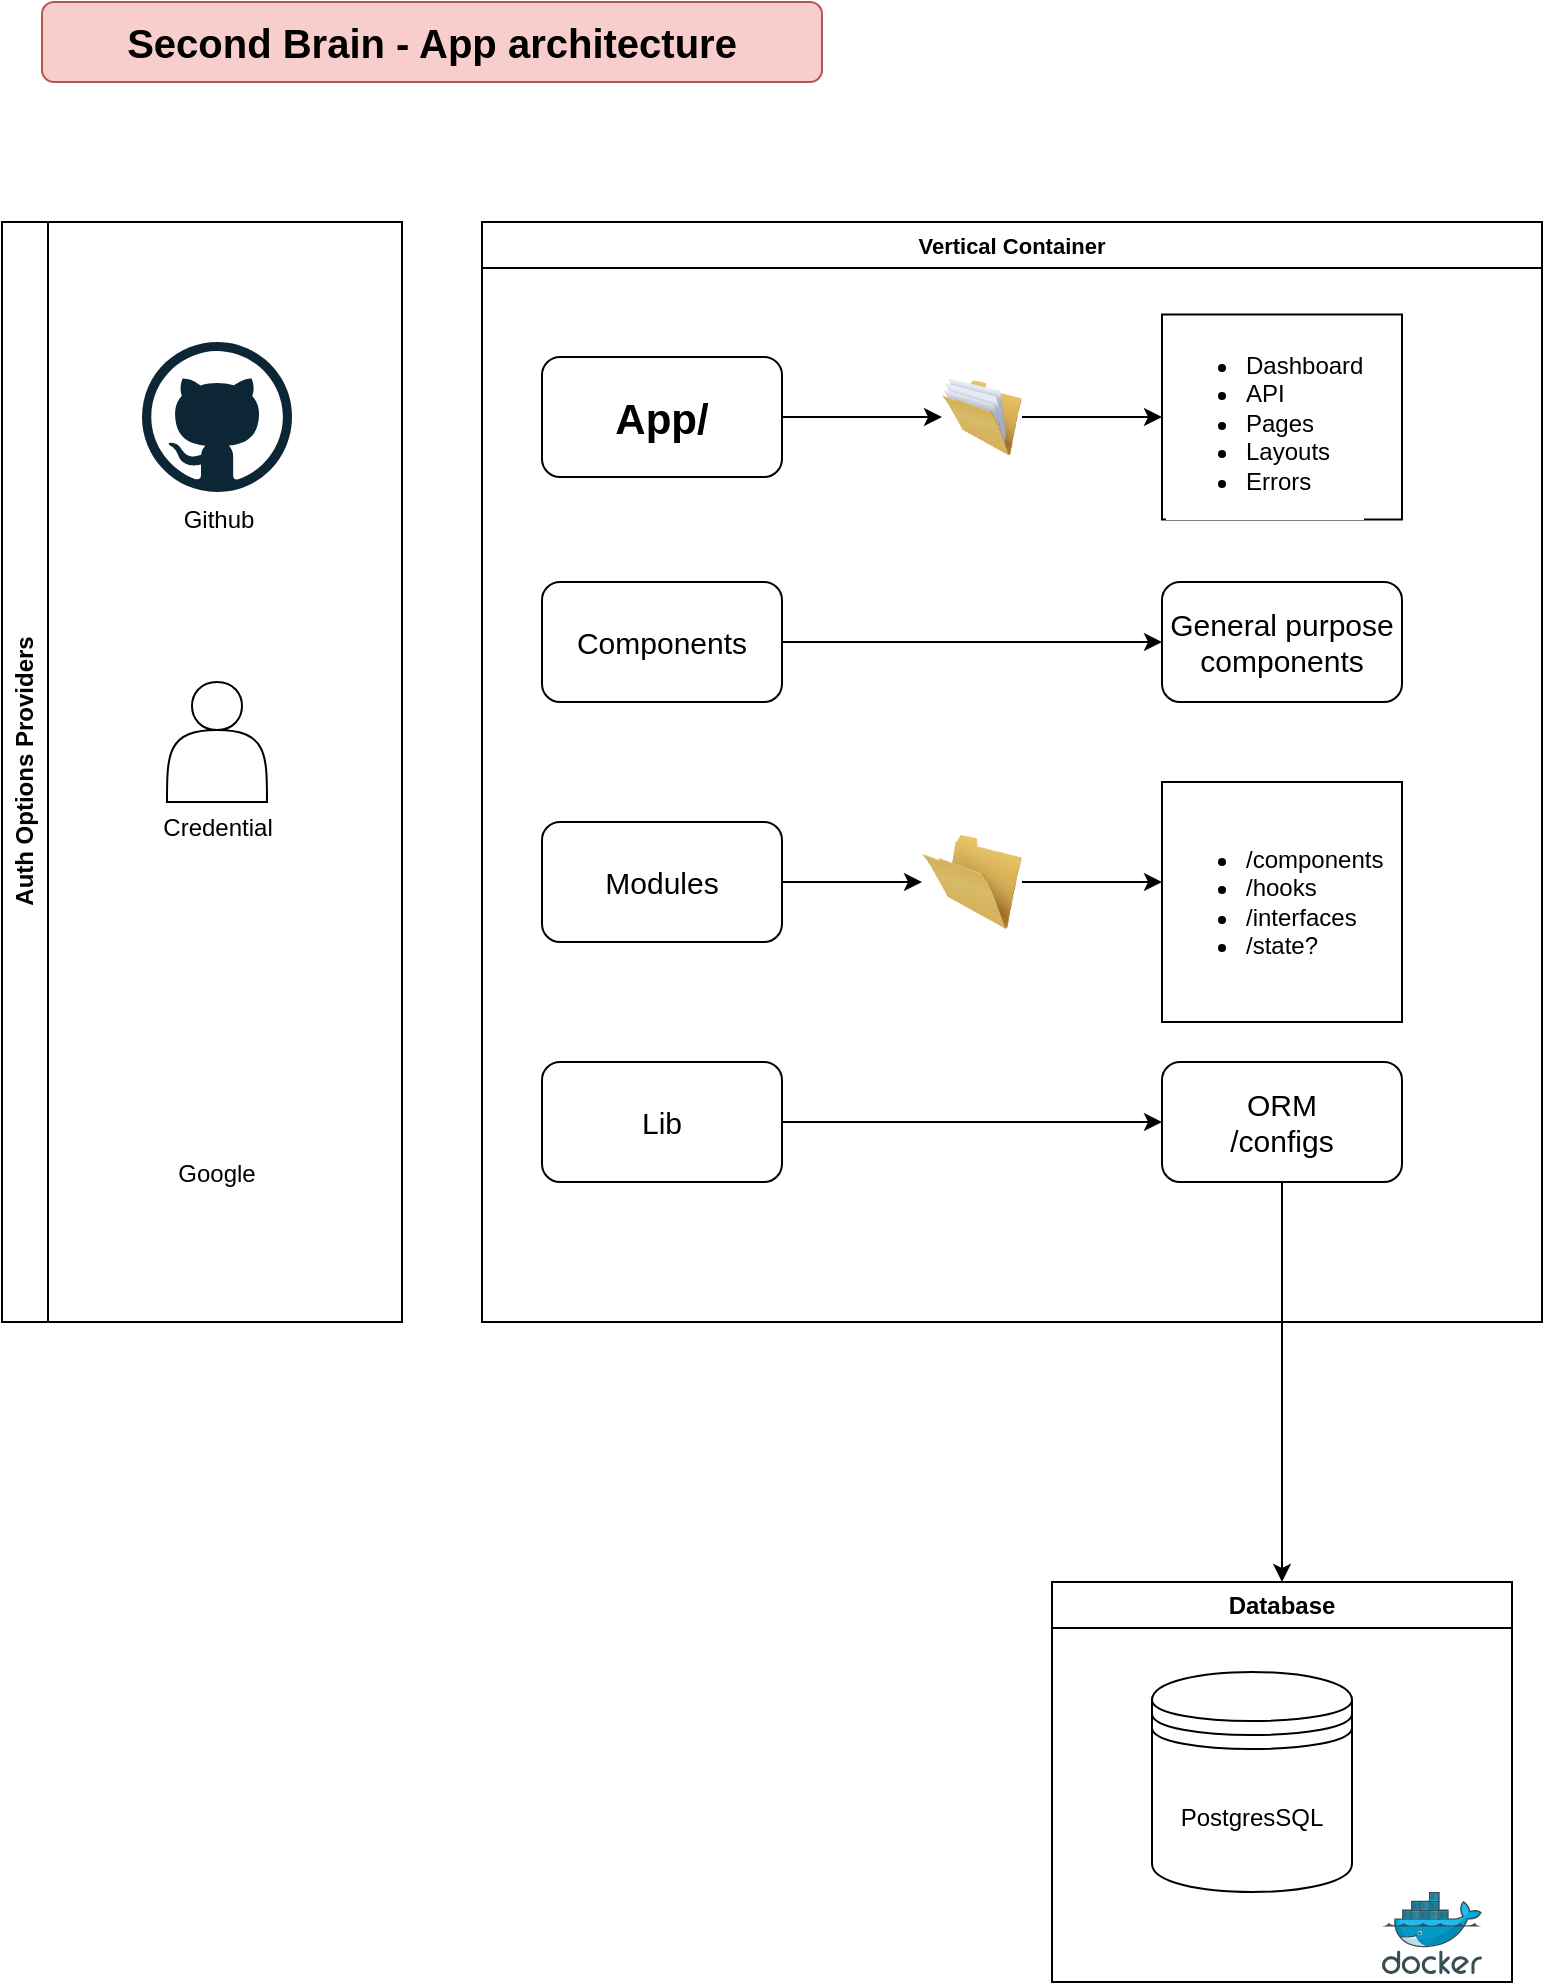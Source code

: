 <mxfile version="24.5.4" type="github">
  <diagram name="Page-1" id="zUJ7GC7uD28MWCzUeDHU">
    <mxGraphModel dx="1647" dy="846" grid="1" gridSize="10" guides="1" tooltips="1" connect="1" arrows="1" fold="1" page="1" pageScale="1" pageWidth="850" pageHeight="1100" math="0" shadow="0">
      <root>
        <mxCell id="0" />
        <mxCell id="1" parent="0" />
        <mxCell id="sbCPYrGfywKiEF4ClO-b-1" value="Second Brain - App architecture" style="rounded=1;whiteSpace=wrap;html=1;fillColor=#f8cecc;strokeColor=#b85450;fontStyle=1;fontSize=20;" vertex="1" parent="1">
          <mxGeometry x="70" y="40" width="390" height="40" as="geometry" />
        </mxCell>
        <mxCell id="sbCPYrGfywKiEF4ClO-b-4" value="Vertical Container" style="swimlane;whiteSpace=wrap;html=1;fontSize=11;" vertex="1" parent="1">
          <mxGeometry x="290" y="150" width="530" height="550" as="geometry" />
        </mxCell>
        <mxCell id="sbCPYrGfywKiEF4ClO-b-16" style="edgeStyle=orthogonalEdgeStyle;rounded=0;orthogonalLoop=1;jettySize=auto;html=1;" edge="1" parent="sbCPYrGfywKiEF4ClO-b-4" source="sbCPYrGfywKiEF4ClO-b-9" target="sbCPYrGfywKiEF4ClO-b-15">
          <mxGeometry relative="1" as="geometry" />
        </mxCell>
        <mxCell id="sbCPYrGfywKiEF4ClO-b-9" value="App/" style="rounded=1;whiteSpace=wrap;html=1;fontStyle=1;fontSize=21;" vertex="1" parent="sbCPYrGfywKiEF4ClO-b-4">
          <mxGeometry x="30" y="67.5" width="120" height="60" as="geometry" />
        </mxCell>
        <mxCell id="sbCPYrGfywKiEF4ClO-b-20" style="edgeStyle=orthogonalEdgeStyle;rounded=0;orthogonalLoop=1;jettySize=auto;html=1;entryX=0;entryY=0.5;entryDx=0;entryDy=0;exitX=1;exitY=0.5;exitDx=0;exitDy=0;" edge="1" parent="sbCPYrGfywKiEF4ClO-b-4" source="sbCPYrGfywKiEF4ClO-b-11" target="sbCPYrGfywKiEF4ClO-b-19">
          <mxGeometry relative="1" as="geometry" />
        </mxCell>
        <mxCell id="sbCPYrGfywKiEF4ClO-b-28" value="" style="edgeStyle=orthogonalEdgeStyle;rounded=0;orthogonalLoop=1;jettySize=auto;html=1;" edge="1" parent="sbCPYrGfywKiEF4ClO-b-4" source="sbCPYrGfywKiEF4ClO-b-10" target="sbCPYrGfywKiEF4ClO-b-27">
          <mxGeometry relative="1" as="geometry" />
        </mxCell>
        <mxCell id="sbCPYrGfywKiEF4ClO-b-10" value="Components" style="rounded=1;whiteSpace=wrap;html=1;fontStyle=0;fontSize=15;" vertex="1" parent="sbCPYrGfywKiEF4ClO-b-4">
          <mxGeometry x="30" y="180" width="120" height="60" as="geometry" />
        </mxCell>
        <mxCell id="sbCPYrGfywKiEF4ClO-b-11" value="Modules" style="rounded=1;whiteSpace=wrap;html=1;fontStyle=0;fontSize=15;" vertex="1" parent="sbCPYrGfywKiEF4ClO-b-4">
          <mxGeometry x="30" y="300" width="120" height="60" as="geometry" />
        </mxCell>
        <mxCell id="sbCPYrGfywKiEF4ClO-b-26" value="" style="edgeStyle=orthogonalEdgeStyle;rounded=0;orthogonalLoop=1;jettySize=auto;html=1;" edge="1" parent="sbCPYrGfywKiEF4ClO-b-4" source="sbCPYrGfywKiEF4ClO-b-13" target="sbCPYrGfywKiEF4ClO-b-25">
          <mxGeometry relative="1" as="geometry" />
        </mxCell>
        <mxCell id="sbCPYrGfywKiEF4ClO-b-13" value="Lib" style="rounded=1;whiteSpace=wrap;html=1;fontStyle=0;fontSize=15;" vertex="1" parent="sbCPYrGfywKiEF4ClO-b-4">
          <mxGeometry x="30" y="420" width="120" height="60" as="geometry" />
        </mxCell>
        <mxCell id="sbCPYrGfywKiEF4ClO-b-18" value="" style="edgeStyle=orthogonalEdgeStyle;rounded=0;orthogonalLoop=1;jettySize=auto;html=1;" edge="1" parent="sbCPYrGfywKiEF4ClO-b-4" source="sbCPYrGfywKiEF4ClO-b-15" target="sbCPYrGfywKiEF4ClO-b-17">
          <mxGeometry relative="1" as="geometry" />
        </mxCell>
        <mxCell id="sbCPYrGfywKiEF4ClO-b-15" value="" style="image;html=1;image=img/lib/clip_art/general/Full_Folder_128x128.png" vertex="1" parent="sbCPYrGfywKiEF4ClO-b-4">
          <mxGeometry x="230" y="71.25" width="40" height="52.5" as="geometry" />
        </mxCell>
        <mxCell id="sbCPYrGfywKiEF4ClO-b-17" value="&lt;ul&gt;&lt;li&gt;Dashboard&lt;/li&gt;&lt;li style=&quot;&quot;&gt;API&lt;/li&gt;&lt;li style=&quot;&quot;&gt;Pages&lt;/li&gt;&lt;li style=&quot;&quot;&gt;Layouts&lt;/li&gt;&lt;li style=&quot;&quot;&gt;Errors&lt;/li&gt;&lt;/ul&gt;" style="whiteSpace=wrap;html=1;verticalAlign=top;labelBackgroundColor=default;align=left;" vertex="1" parent="sbCPYrGfywKiEF4ClO-b-4">
          <mxGeometry x="340" y="46.25" width="120" height="102.5" as="geometry" />
        </mxCell>
        <mxCell id="sbCPYrGfywKiEF4ClO-b-24" style="edgeStyle=orthogonalEdgeStyle;rounded=0;orthogonalLoop=1;jettySize=auto;html=1;entryX=0;entryY=0.5;entryDx=0;entryDy=0;" edge="1" parent="sbCPYrGfywKiEF4ClO-b-4" source="sbCPYrGfywKiEF4ClO-b-19">
          <mxGeometry relative="1" as="geometry">
            <mxPoint x="340" y="330" as="targetPoint" />
          </mxGeometry>
        </mxCell>
        <mxCell id="sbCPYrGfywKiEF4ClO-b-19" value="" style="image;html=1;image=img/lib/clip_art/general/Empty_Folder_128x128.png" vertex="1" parent="sbCPYrGfywKiEF4ClO-b-4">
          <mxGeometry x="220" y="305" width="50" height="50" as="geometry" />
        </mxCell>
        <mxCell id="sbCPYrGfywKiEF4ClO-b-23" value="&lt;ul&gt;&lt;li&gt;/components&lt;/li&gt;&lt;li&gt;&lt;span style=&quot;background-color: initial;&quot;&gt;/hooks&lt;/span&gt;&lt;/li&gt;&lt;li&gt;&lt;span style=&quot;background-color: initial;&quot;&gt;/interfaces&lt;/span&gt;&lt;/li&gt;&lt;li&gt;&lt;span style=&quot;background-color: initial;&quot;&gt;/state?&lt;/span&gt;&lt;/li&gt;&lt;/ul&gt;" style="whiteSpace=wrap;html=1;aspect=fixed;align=left;" vertex="1" parent="sbCPYrGfywKiEF4ClO-b-4">
          <mxGeometry x="340" y="280" width="120" height="120" as="geometry" />
        </mxCell>
        <mxCell id="sbCPYrGfywKiEF4ClO-b-25" value="ORM&lt;div&gt;/configs&lt;/div&gt;" style="rounded=1;whiteSpace=wrap;html=1;fontStyle=0;fontSize=15;" vertex="1" parent="sbCPYrGfywKiEF4ClO-b-4">
          <mxGeometry x="340" y="420" width="120" height="60" as="geometry" />
        </mxCell>
        <mxCell id="sbCPYrGfywKiEF4ClO-b-27" value="General purpose components" style="whiteSpace=wrap;html=1;fontSize=15;rounded=1;fontStyle=0;" vertex="1" parent="sbCPYrGfywKiEF4ClO-b-4">
          <mxGeometry x="340" y="180" width="120" height="60" as="geometry" />
        </mxCell>
        <mxCell id="sbCPYrGfywKiEF4ClO-b-5" value="Auth Options Providers" style="swimlane;horizontal=0;whiteSpace=wrap;html=1;" vertex="1" parent="1">
          <mxGeometry x="50" y="150" width="200" height="550" as="geometry" />
        </mxCell>
        <mxCell id="sbCPYrGfywKiEF4ClO-b-6" value="Github" style="dashed=0;outlineConnect=0;html=1;align=center;labelPosition=center;verticalLabelPosition=bottom;verticalAlign=top;shape=mxgraph.weblogos.github" vertex="1" parent="sbCPYrGfywKiEF4ClO-b-5">
          <mxGeometry x="70" y="60" width="75" height="75" as="geometry" />
        </mxCell>
        <mxCell id="sbCPYrGfywKiEF4ClO-b-7" value="&lt;div&gt;&lt;br&gt;&lt;/div&gt;&lt;div&gt;&lt;br&gt;&lt;/div&gt;&lt;div&gt;&lt;br&gt;&lt;/div&gt;&lt;div&gt;&lt;br&gt;&lt;/div&gt;&lt;div&gt;&lt;br&gt;&lt;/div&gt;&lt;div&gt;&lt;br&gt;&lt;/div&gt;Credential" style="shape=actor;whiteSpace=wrap;html=1;" vertex="1" parent="sbCPYrGfywKiEF4ClO-b-5">
          <mxGeometry x="82.5" y="230" width="50" height="60" as="geometry" />
        </mxCell>
        <mxCell id="sbCPYrGfywKiEF4ClO-b-8" value="Google" style="shape=image;verticalLabelPosition=bottom;labelBackgroundColor=default;verticalAlign=top;aspect=fixed;imageAspect=0;image=https://cdn1.iconfinder.com/data/icons/google-s-logo/150/Google_Icons-09-512.png;" vertex="1" parent="sbCPYrGfywKiEF4ClO-b-5">
          <mxGeometry x="61.5" y="370" width="92" height="92" as="geometry" />
        </mxCell>
        <mxCell id="sbCPYrGfywKiEF4ClO-b-31" value="Database" style="swimlane;whiteSpace=wrap;html=1;" vertex="1" parent="1">
          <mxGeometry x="575" y="830" width="230" height="200" as="geometry" />
        </mxCell>
        <mxCell id="sbCPYrGfywKiEF4ClO-b-30" value="PostgresSQL" style="shape=datastore;whiteSpace=wrap;html=1;" vertex="1" parent="sbCPYrGfywKiEF4ClO-b-31">
          <mxGeometry x="50" y="45" width="100" height="110" as="geometry" />
        </mxCell>
        <mxCell id="sbCPYrGfywKiEF4ClO-b-32" value="" style="image;sketch=0;aspect=fixed;html=1;points=[];align=center;fontSize=12;image=img/lib/mscae/Docker.svg;" vertex="1" parent="sbCPYrGfywKiEF4ClO-b-31">
          <mxGeometry x="165" y="155" width="50" height="41" as="geometry" />
        </mxCell>
        <mxCell id="sbCPYrGfywKiEF4ClO-b-33" style="edgeStyle=orthogonalEdgeStyle;rounded=0;orthogonalLoop=1;jettySize=auto;html=1;" edge="1" parent="1" source="sbCPYrGfywKiEF4ClO-b-25" target="sbCPYrGfywKiEF4ClO-b-31">
          <mxGeometry relative="1" as="geometry" />
        </mxCell>
      </root>
    </mxGraphModel>
  </diagram>
</mxfile>
